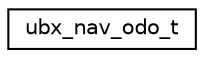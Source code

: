 digraph "Graphical Class Hierarchy"
{
  edge [fontname="Helvetica",fontsize="10",labelfontname="Helvetica",labelfontsize="10"];
  node [fontname="Helvetica",fontsize="10",shape=record];
  rankdir="LR";
  Node1 [label="ubx_nav_odo_t",height=0.2,width=0.4,color="black", fillcolor="white", style="filled",URL="$structubx__nav__odo__t.html"];
}
